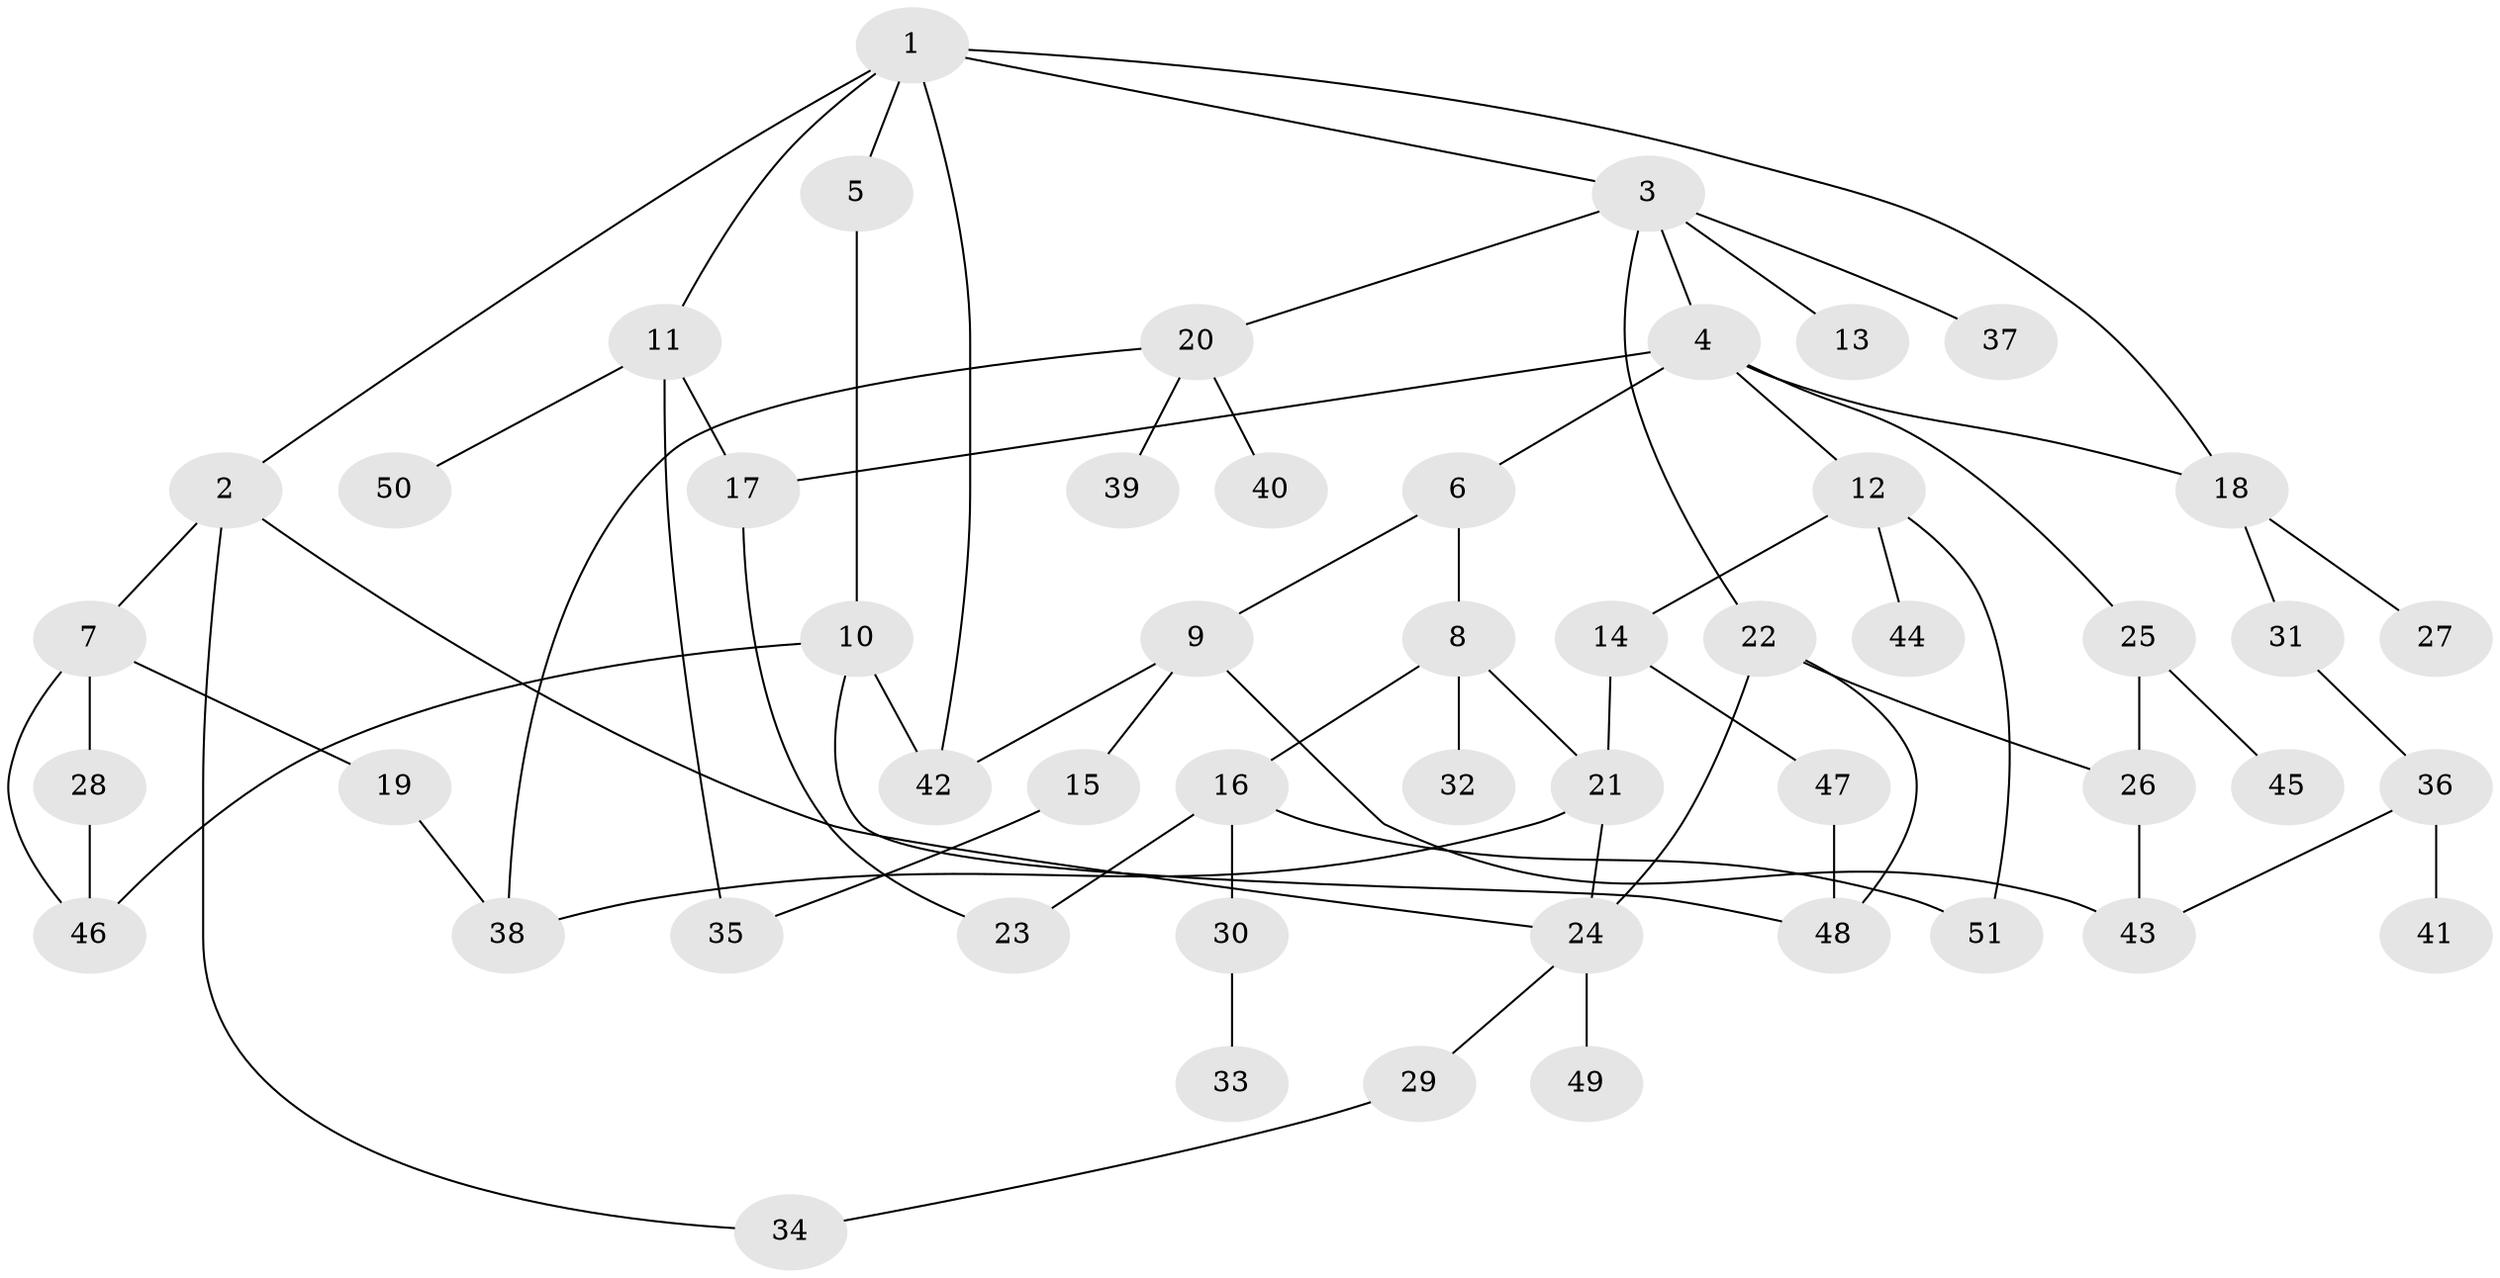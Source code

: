 // Generated by graph-tools (version 1.1) at 2025/34/03/09/25 02:34:10]
// undirected, 51 vertices, 70 edges
graph export_dot {
graph [start="1"]
  node [color=gray90,style=filled];
  1;
  2;
  3;
  4;
  5;
  6;
  7;
  8;
  9;
  10;
  11;
  12;
  13;
  14;
  15;
  16;
  17;
  18;
  19;
  20;
  21;
  22;
  23;
  24;
  25;
  26;
  27;
  28;
  29;
  30;
  31;
  32;
  33;
  34;
  35;
  36;
  37;
  38;
  39;
  40;
  41;
  42;
  43;
  44;
  45;
  46;
  47;
  48;
  49;
  50;
  51;
  1 -- 2;
  1 -- 3;
  1 -- 5;
  1 -- 11;
  1 -- 18;
  1 -- 42;
  2 -- 7;
  2 -- 24;
  2 -- 34;
  3 -- 4;
  3 -- 13;
  3 -- 20;
  3 -- 22;
  3 -- 37;
  4 -- 6;
  4 -- 12;
  4 -- 25;
  4 -- 18;
  4 -- 17;
  5 -- 10;
  6 -- 8;
  6 -- 9;
  7 -- 19;
  7 -- 28;
  7 -- 46;
  8 -- 16;
  8 -- 21;
  8 -- 32;
  9 -- 15;
  9 -- 43;
  9 -- 42;
  10 -- 42;
  10 -- 46;
  10 -- 48;
  11 -- 17;
  11 -- 35;
  11 -- 50;
  12 -- 14;
  12 -- 44;
  12 -- 51;
  14 -- 47;
  14 -- 21;
  15 -- 35;
  16 -- 23;
  16 -- 30;
  16 -- 51;
  17 -- 23;
  18 -- 27;
  18 -- 31;
  19 -- 38;
  20 -- 39;
  20 -- 40;
  20 -- 38;
  21 -- 24;
  21 -- 38;
  22 -- 48;
  22 -- 24;
  22 -- 26;
  24 -- 29;
  24 -- 49;
  25 -- 26;
  25 -- 45;
  26 -- 43;
  28 -- 46;
  29 -- 34;
  30 -- 33;
  31 -- 36;
  36 -- 41;
  36 -- 43;
  47 -- 48;
}

